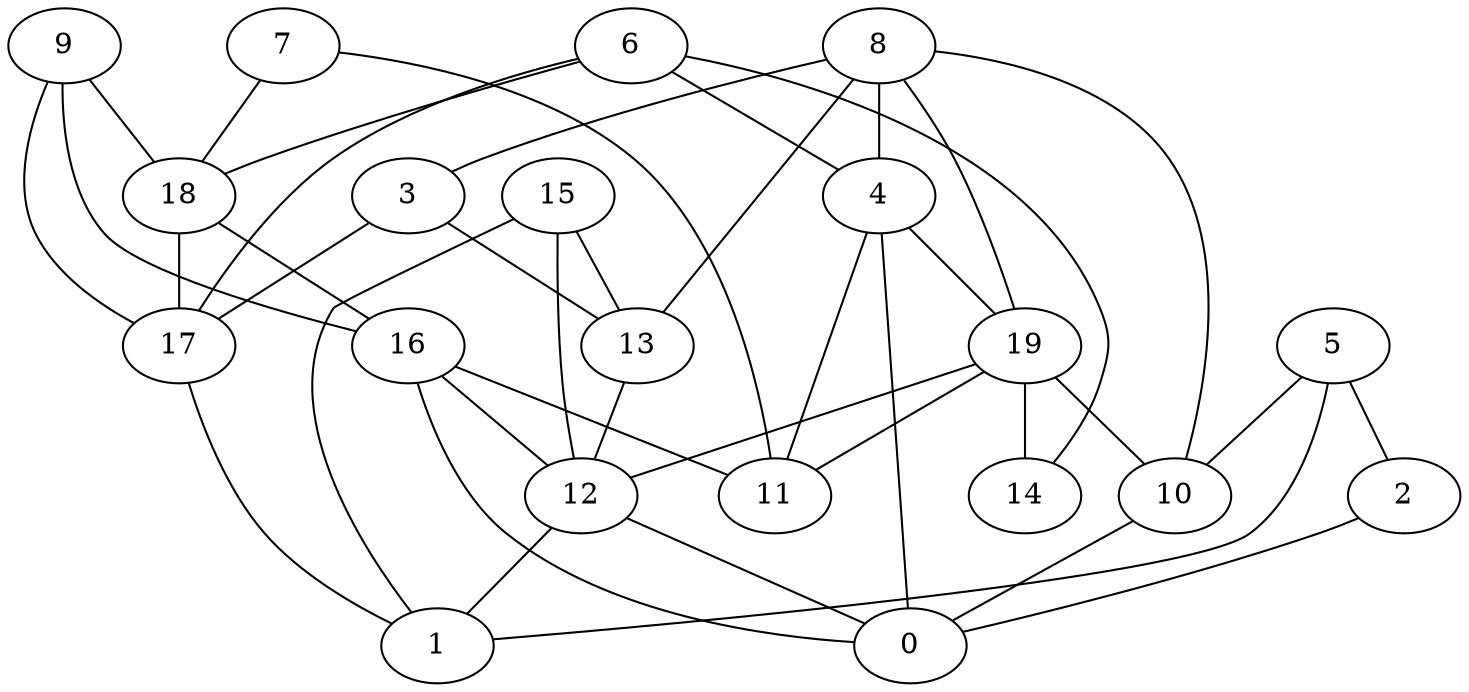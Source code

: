 digraph GG_graph {

subgraph G_graph {
edge [color = black]
"3" -> "17" [dir = none]
"15" -> "1" [dir = none]
"13" -> "12" [dir = none]
"12" -> "1" [dir = none]
"10" -> "0" [dir = none]
"4" -> "11" [dir = none]
"18" -> "16" [dir = none]
"5" -> "2" [dir = none]
"5" -> "10" [dir = none]
"9" -> "17" [dir = none]
"8" -> "19" [dir = none]
"7" -> "18" [dir = none]
"7" -> "11" [dir = none]
"17" -> "1" [dir = none]
"19" -> "11" [dir = none]
"19" -> "10" [dir = none]
"19" -> "12" [dir = none]
"6" -> "14" [dir = none]
"6" -> "4" [dir = none]
"16" -> "11" [dir = none]
"9" -> "16" [dir = none]
"15" -> "12" [dir = none]
"4" -> "19" [dir = none]
"8" -> "13" [dir = none]
"2" -> "0" [dir = none]
"3" -> "13" [dir = none]
"9" -> "18" [dir = none]
"6" -> "18" [dir = none]
"18" -> "17" [dir = none]
"16" -> "0" [dir = none]
"12" -> "0" [dir = none]
"8" -> "3" [dir = none]
"6" -> "17" [dir = none]
"16" -> "12" [dir = none]
"15" -> "13" [dir = none]
"5" -> "1" [dir = none]
"8" -> "10" [dir = none]
"19" -> "14" [dir = none]
"4" -> "0" [dir = none]
"8" -> "4" [dir = none]
}

}
